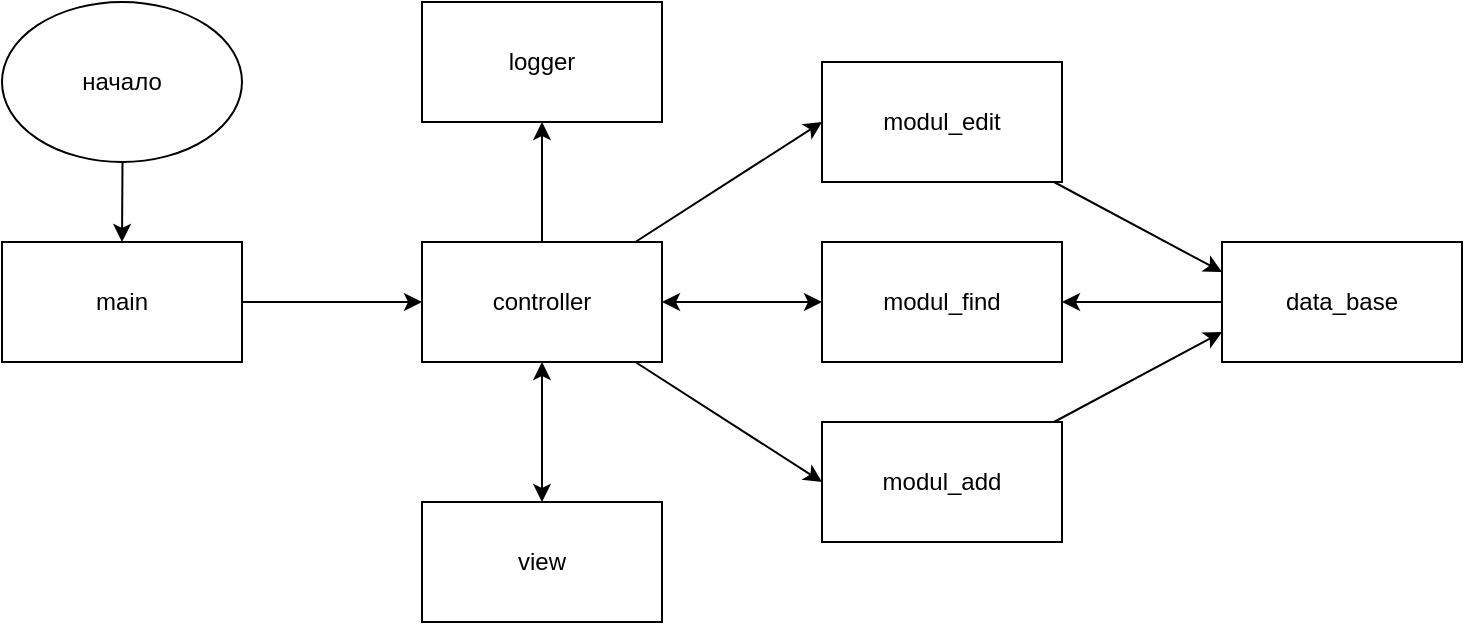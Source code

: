 <mxfile>
    <diagram id="aoQi3uToHc-nzjWqQ5Tm" name="Страница 1">
        <mxGraphModel dx="873" dy="384" grid="1" gridSize="10" guides="1" tooltips="1" connect="1" arrows="1" fold="1" page="1" pageScale="1" pageWidth="827" pageHeight="1169" math="0" shadow="0">
            <root>
                <mxCell id="0"/>
                <mxCell id="1" parent="0"/>
                <mxCell id="9" value="" style="edgeStyle=none;html=1;" parent="1" source="2" target="4" edge="1">
                    <mxGeometry relative="1" as="geometry"/>
                </mxCell>
                <mxCell id="2" value="main" style="rounded=0;whiteSpace=wrap;html=1;" parent="1" vertex="1">
                    <mxGeometry x="40" y="210" width="120" height="60" as="geometry"/>
                </mxCell>
                <mxCell id="8" value="" style="edgeStyle=none;html=1;" parent="1" source="3" target="2" edge="1">
                    <mxGeometry relative="1" as="geometry"/>
                </mxCell>
                <mxCell id="3" value="начало" style="ellipse;whiteSpace=wrap;html=1;" parent="1" vertex="1">
                    <mxGeometry x="40" y="90" width="120" height="80" as="geometry"/>
                </mxCell>
                <mxCell id="21" style="edgeStyle=none;html=1;entryX=0;entryY=0.5;entryDx=0;entryDy=0;" edge="1" parent="1" source="4" target="20">
                    <mxGeometry relative="1" as="geometry"/>
                </mxCell>
                <mxCell id="24" style="edgeStyle=none;html=1;entryX=0;entryY=0.5;entryDx=0;entryDy=0;" edge="1" parent="1" source="4" target="6">
                    <mxGeometry relative="1" as="geometry"/>
                </mxCell>
                <mxCell id="30" style="edgeStyle=none;html=1;entryX=0.5;entryY=1;entryDx=0;entryDy=0;" edge="1" parent="1" source="4" target="29">
                    <mxGeometry relative="1" as="geometry"/>
                </mxCell>
                <mxCell id="4" value="controller" style="rounded=0;whiteSpace=wrap;html=1;" parent="1" vertex="1">
                    <mxGeometry x="250" y="210" width="120" height="60" as="geometry"/>
                </mxCell>
                <mxCell id="5" value="modul_find" style="rounded=0;whiteSpace=wrap;html=1;" parent="1" vertex="1">
                    <mxGeometry x="450" y="210" width="120" height="60" as="geometry"/>
                </mxCell>
                <mxCell id="17" style="edgeStyle=none;html=1;entryX=0;entryY=0.75;entryDx=0;entryDy=0;" parent="1" source="6" target="14" edge="1">
                    <mxGeometry relative="1" as="geometry"/>
                </mxCell>
                <mxCell id="6" value="modul_add" style="rounded=0;whiteSpace=wrap;html=1;" parent="1" vertex="1">
                    <mxGeometry x="450" y="300" width="120" height="60" as="geometry"/>
                </mxCell>
                <mxCell id="7" value="view" style="rounded=0;whiteSpace=wrap;html=1;" parent="1" vertex="1">
                    <mxGeometry x="250" y="340" width="120" height="60" as="geometry"/>
                </mxCell>
                <mxCell id="18" style="edgeStyle=none;html=1;entryX=1;entryY=0.5;entryDx=0;entryDy=0;" parent="1" source="14" target="5" edge="1">
                    <mxGeometry relative="1" as="geometry"/>
                </mxCell>
                <mxCell id="14" value="data_base" style="rounded=0;whiteSpace=wrap;html=1;" parent="1" vertex="1">
                    <mxGeometry x="650" y="210" width="120" height="60" as="geometry"/>
                </mxCell>
                <mxCell id="19" value="" style="endArrow=classic;startArrow=classic;html=1;entryX=0.5;entryY=1;entryDx=0;entryDy=0;exitX=0.5;exitY=0;exitDx=0;exitDy=0;" parent="1" source="7" target="4" edge="1">
                    <mxGeometry width="50" height="50" relative="1" as="geometry">
                        <mxPoint x="280" y="330" as="sourcePoint"/>
                        <mxPoint x="330" y="280" as="targetPoint"/>
                    </mxGeometry>
                </mxCell>
                <mxCell id="22" style="edgeStyle=none;html=1;entryX=0;entryY=0.25;entryDx=0;entryDy=0;" edge="1" parent="1" source="20" target="14">
                    <mxGeometry relative="1" as="geometry"/>
                </mxCell>
                <mxCell id="20" value="modul_edit" style="rounded=0;whiteSpace=wrap;html=1;" vertex="1" parent="1">
                    <mxGeometry x="450" y="120" width="120" height="60" as="geometry"/>
                </mxCell>
                <mxCell id="28" value="" style="endArrow=classic;startArrow=classic;html=1;entryX=0;entryY=0.5;entryDx=0;entryDy=0;exitX=1;exitY=0.5;exitDx=0;exitDy=0;" edge="1" parent="1" source="4" target="5">
                    <mxGeometry width="50" height="50" relative="1" as="geometry">
                        <mxPoint x="388.5" y="265" as="sourcePoint"/>
                        <mxPoint x="438.5" y="215" as="targetPoint"/>
                    </mxGeometry>
                </mxCell>
                <mxCell id="29" value="logger" style="rounded=0;whiteSpace=wrap;html=1;" vertex="1" parent="1">
                    <mxGeometry x="250" y="90" width="120" height="60" as="geometry"/>
                </mxCell>
            </root>
        </mxGraphModel>
    </diagram>
</mxfile>